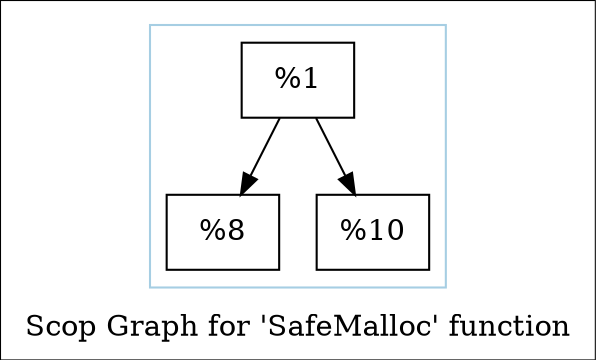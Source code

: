 digraph "Scop Graph for 'SafeMalloc' function" {
	label="Scop Graph for 'SafeMalloc' function";

	Node0x1dacae0 [shape=record,label="{%1}"];
	Node0x1dacae0 -> Node0x1da1000;
	Node0x1dacae0 -> Node0x1d89890;
	Node0x1da1000 [shape=record,label="{%8}"];
	Node0x1d89890 [shape=record,label="{%10}"];
	colorscheme = "paired12"
        subgraph cluster_0x1e08840 {
          label = "";
          style = solid;
          color = 1
          Node0x1dacae0;
          Node0x1da1000;
          Node0x1d89890;
        }
}
